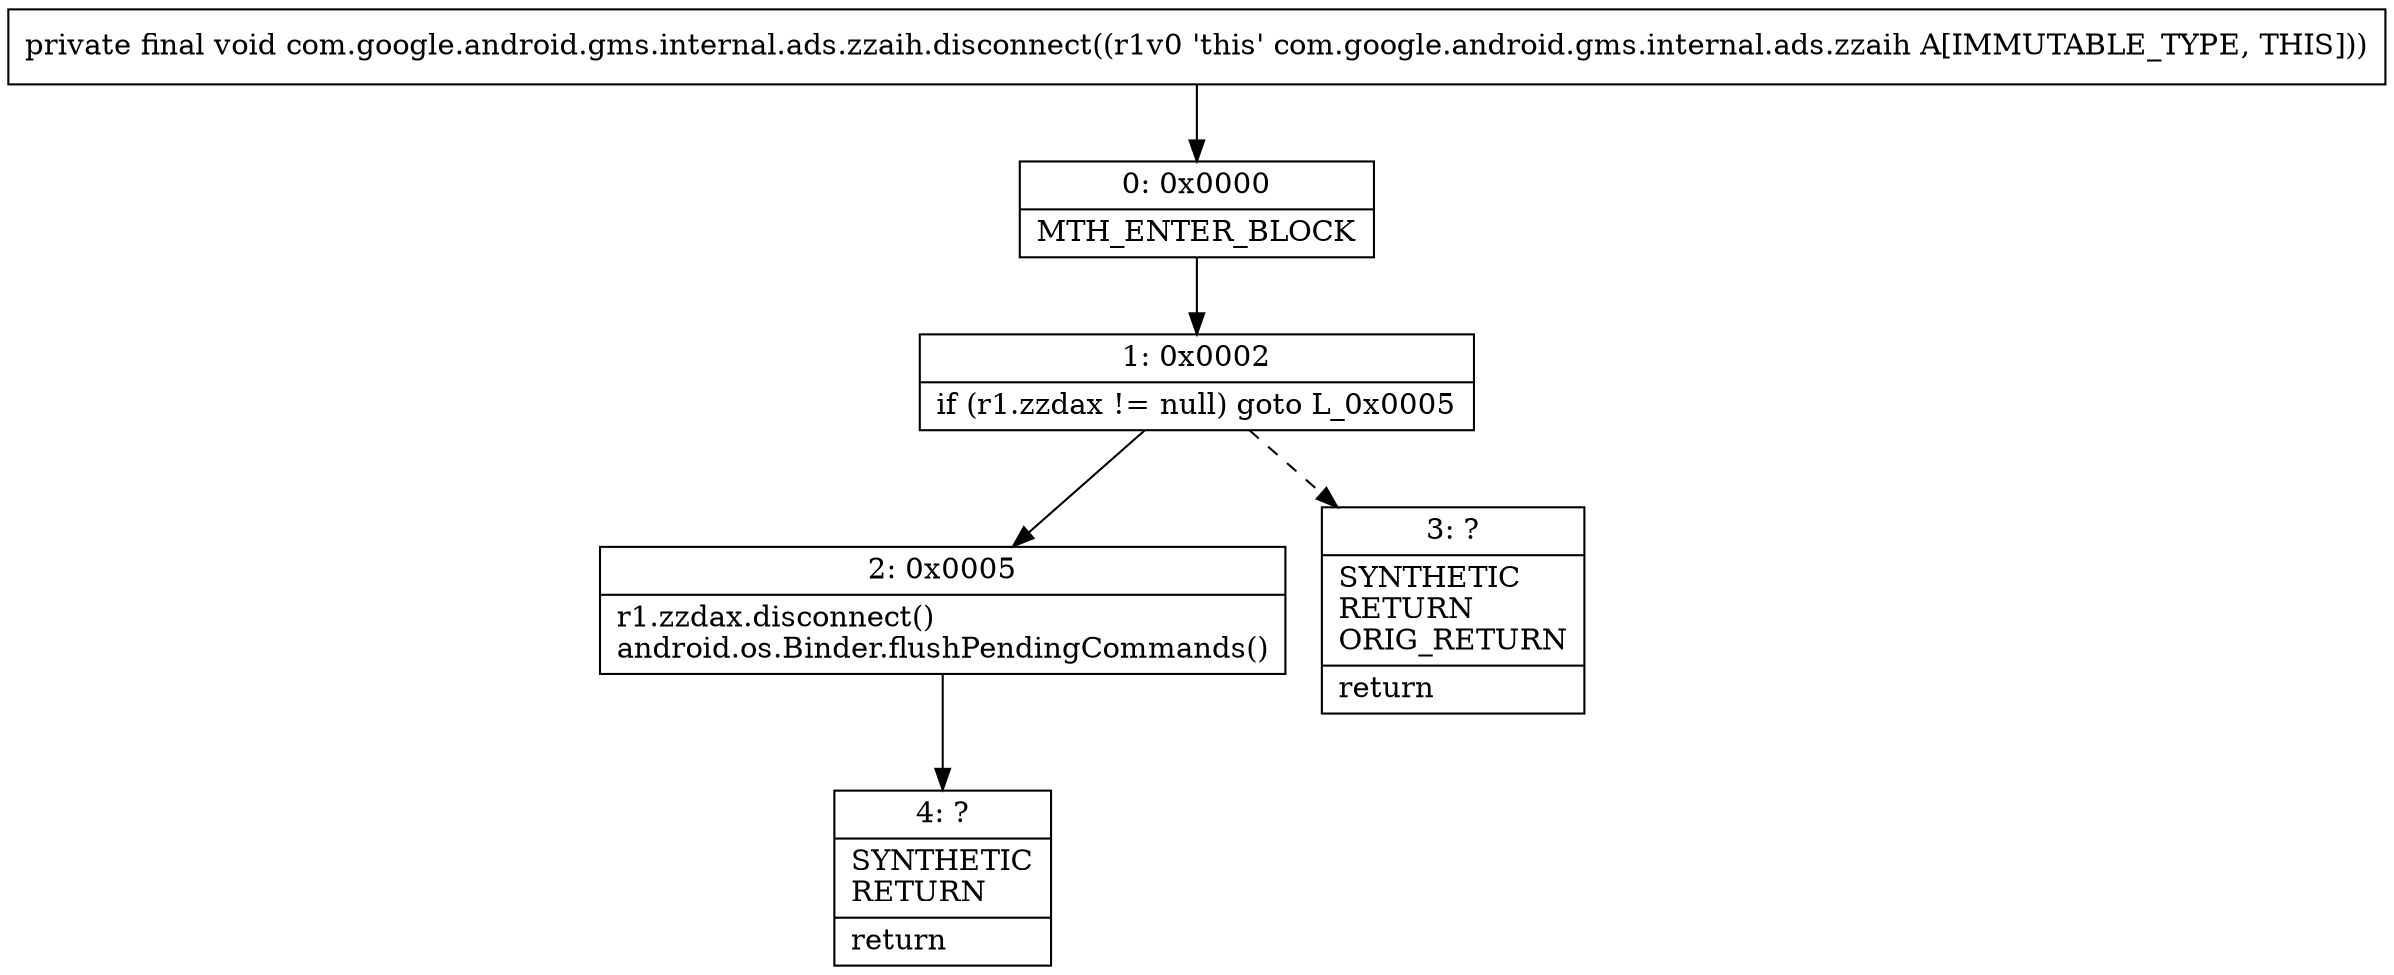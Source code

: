 digraph "CFG forcom.google.android.gms.internal.ads.zzaih.disconnect()V" {
Node_0 [shape=record,label="{0\:\ 0x0000|MTH_ENTER_BLOCK\l}"];
Node_1 [shape=record,label="{1\:\ 0x0002|if (r1.zzdax != null) goto L_0x0005\l}"];
Node_2 [shape=record,label="{2\:\ 0x0005|r1.zzdax.disconnect()\landroid.os.Binder.flushPendingCommands()\l}"];
Node_3 [shape=record,label="{3\:\ ?|SYNTHETIC\lRETURN\lORIG_RETURN\l|return\l}"];
Node_4 [shape=record,label="{4\:\ ?|SYNTHETIC\lRETURN\l|return\l}"];
MethodNode[shape=record,label="{private final void com.google.android.gms.internal.ads.zzaih.disconnect((r1v0 'this' com.google.android.gms.internal.ads.zzaih A[IMMUTABLE_TYPE, THIS])) }"];
MethodNode -> Node_0;
Node_0 -> Node_1;
Node_1 -> Node_2;
Node_1 -> Node_3[style=dashed];
Node_2 -> Node_4;
}

